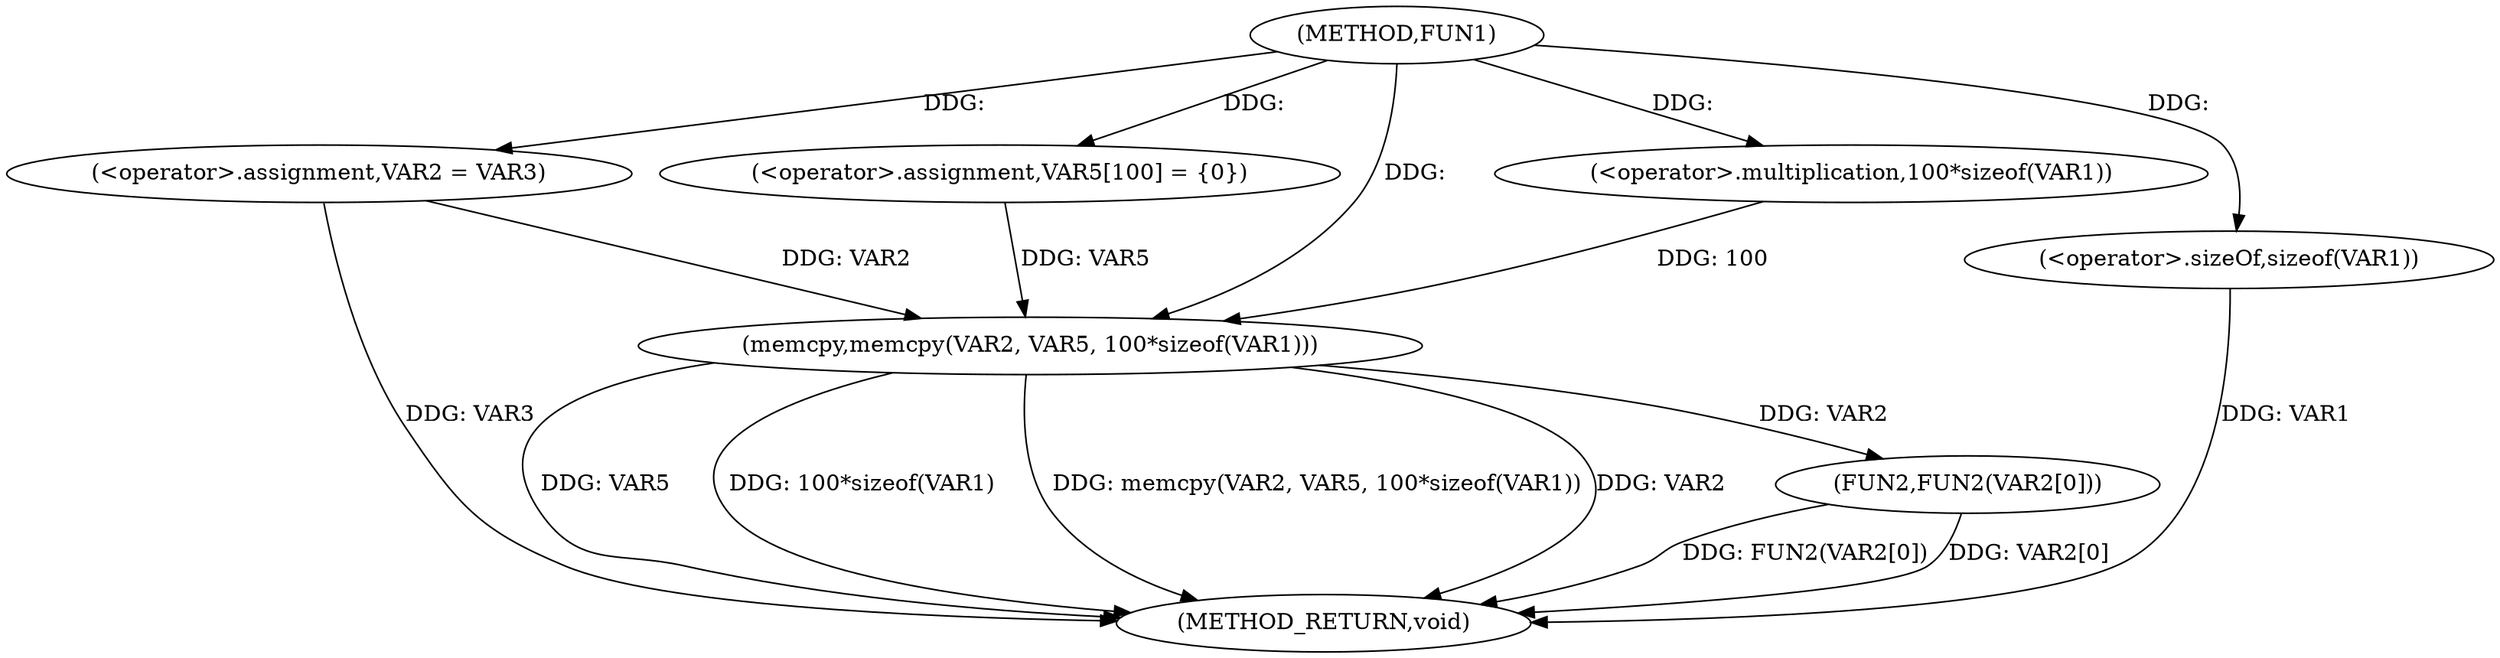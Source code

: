 digraph FUN1 {  
"1000100" [label = "(METHOD,FUN1)" ]
"1000123" [label = "(METHOD_RETURN,void)" ]
"1000105" [label = "(<operator>.assignment,VAR2 = VAR3)" ]
"1000110" [label = "(<operator>.assignment,VAR5[100] = {0})" ]
"1000112" [label = "(memcpy,memcpy(VAR2, VAR5, 100*sizeof(VAR1)))" ]
"1000115" [label = "(<operator>.multiplication,100*sizeof(VAR1))" ]
"1000117" [label = "(<operator>.sizeOf,sizeof(VAR1))" ]
"1000119" [label = "(FUN2,FUN2(VAR2[0]))" ]
  "1000105" -> "1000123"  [ label = "DDG: VAR3"] 
  "1000112" -> "1000123"  [ label = "DDG: VAR5"] 
  "1000112" -> "1000123"  [ label = "DDG: 100*sizeof(VAR1)"] 
  "1000117" -> "1000123"  [ label = "DDG: VAR1"] 
  "1000112" -> "1000123"  [ label = "DDG: memcpy(VAR2, VAR5, 100*sizeof(VAR1))"] 
  "1000119" -> "1000123"  [ label = "DDG: FUN2(VAR2[0])"] 
  "1000112" -> "1000123"  [ label = "DDG: VAR2"] 
  "1000119" -> "1000123"  [ label = "DDG: VAR2[0]"] 
  "1000100" -> "1000105"  [ label = "DDG: "] 
  "1000100" -> "1000110"  [ label = "DDG: "] 
  "1000105" -> "1000112"  [ label = "DDG: VAR2"] 
  "1000100" -> "1000112"  [ label = "DDG: "] 
  "1000110" -> "1000112"  [ label = "DDG: VAR5"] 
  "1000115" -> "1000112"  [ label = "DDG: 100"] 
  "1000100" -> "1000115"  [ label = "DDG: "] 
  "1000100" -> "1000117"  [ label = "DDG: "] 
  "1000112" -> "1000119"  [ label = "DDG: VAR2"] 
}
